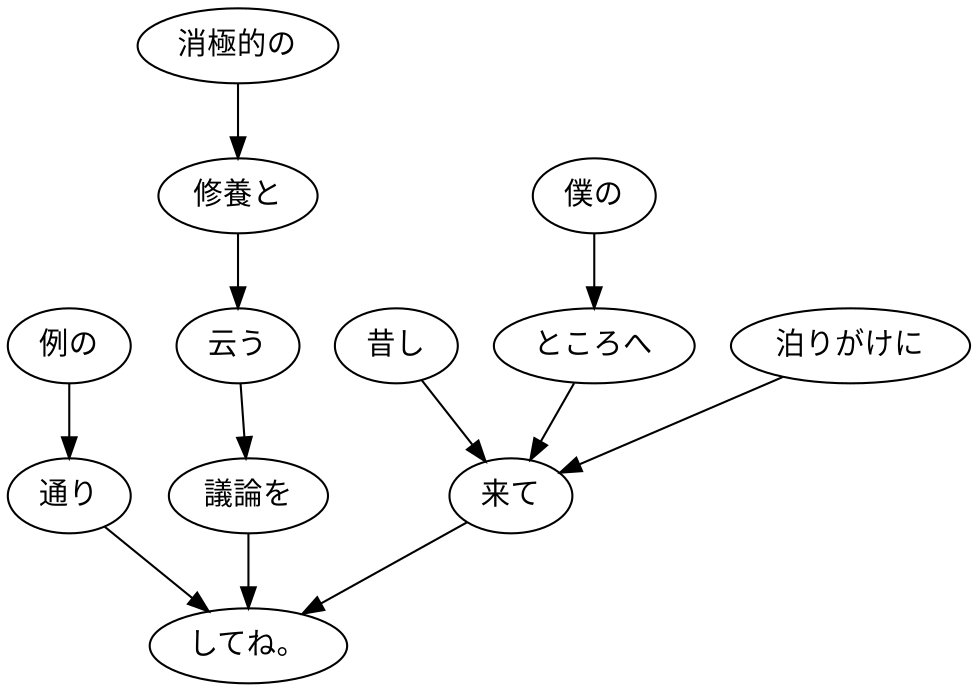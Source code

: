 digraph graph6080 {
	node0 [label="昔し"];
	node1 [label="僕の"];
	node2 [label="ところへ"];
	node3 [label="泊りがけに"];
	node4 [label="来て"];
	node5 [label="例の"];
	node6 [label="通り"];
	node7 [label="消極的の"];
	node8 [label="修養と"];
	node9 [label="云う"];
	node10 [label="議論を"];
	node11 [label="してね。"];
	node0 -> node4;
	node1 -> node2;
	node2 -> node4;
	node3 -> node4;
	node4 -> node11;
	node5 -> node6;
	node6 -> node11;
	node7 -> node8;
	node8 -> node9;
	node9 -> node10;
	node10 -> node11;
}
